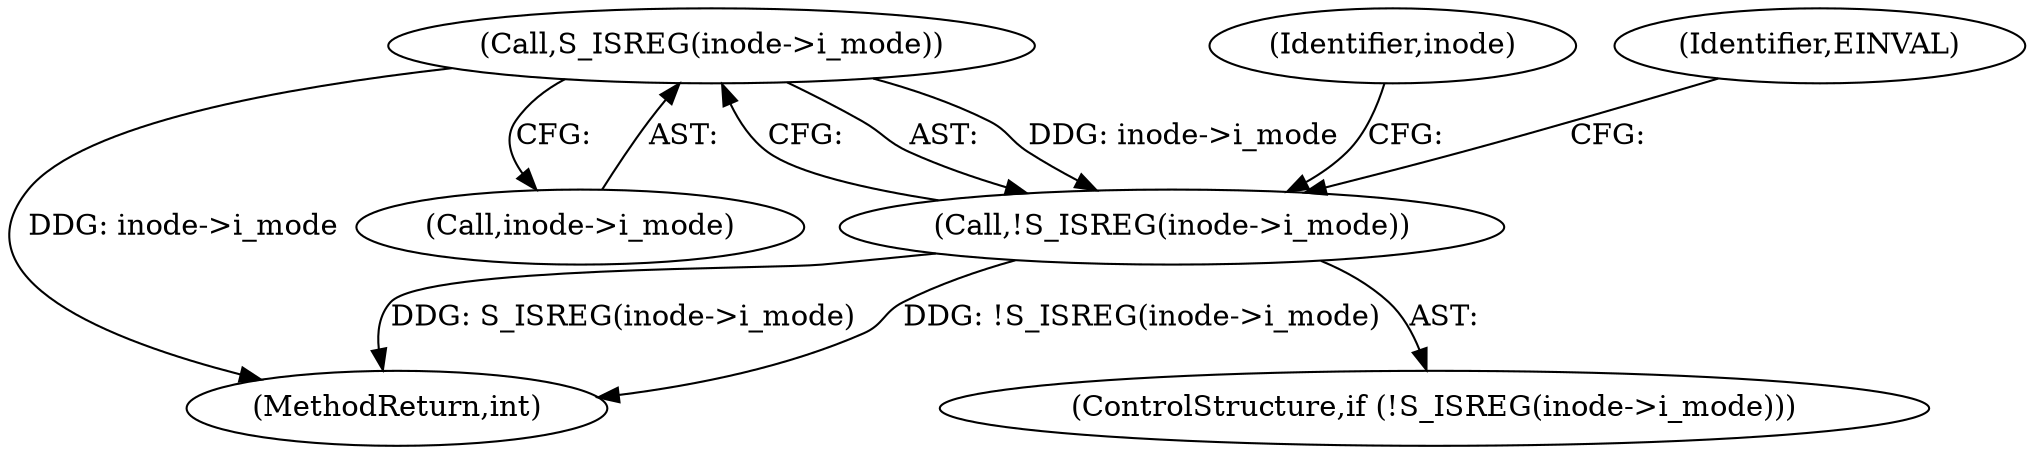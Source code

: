 digraph "0_linux_ea3d7209ca01da209cda6f0dea8be9cc4b7a933b@pointer" {
"1000154" [label="(Call,S_ISREG(inode->i_mode))"];
"1000153" [label="(Call,!S_ISREG(inode->i_mode))"];
"1000384" [label="(MethodReturn,int)"];
"1000154" [label="(Call,S_ISREG(inode->i_mode))"];
"1000162" [label="(Identifier,inode)"];
"1000152" [label="(ControlStructure,if (!S_ISREG(inode->i_mode)))"];
"1000153" [label="(Call,!S_ISREG(inode->i_mode))"];
"1000160" [label="(Identifier,EINVAL)"];
"1000155" [label="(Call,inode->i_mode)"];
"1000154" -> "1000153"  [label="AST: "];
"1000154" -> "1000155"  [label="CFG: "];
"1000155" -> "1000154"  [label="AST: "];
"1000153" -> "1000154"  [label="CFG: "];
"1000154" -> "1000384"  [label="DDG: inode->i_mode"];
"1000154" -> "1000153"  [label="DDG: inode->i_mode"];
"1000153" -> "1000152"  [label="AST: "];
"1000160" -> "1000153"  [label="CFG: "];
"1000162" -> "1000153"  [label="CFG: "];
"1000153" -> "1000384"  [label="DDG: !S_ISREG(inode->i_mode)"];
"1000153" -> "1000384"  [label="DDG: S_ISREG(inode->i_mode)"];
}
